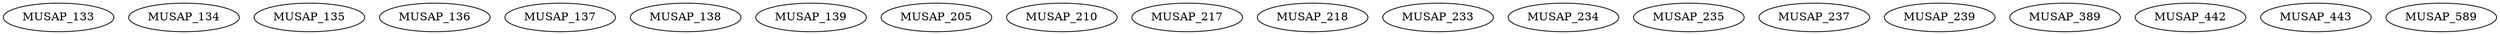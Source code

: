 digraph G {
    MUSAP_133;
    MUSAP_134;
    MUSAP_135;
    MUSAP_136;
    MUSAP_137;
    MUSAP_138;
    MUSAP_139;
    MUSAP_205;
    MUSAP_210;
    MUSAP_217;
    MUSAP_218;
    MUSAP_233;
    MUSAP_234;
    MUSAP_235;
    MUSAP_237;
    MUSAP_239;
    MUSAP_389;
    MUSAP_442;
    MUSAP_443;
    MUSAP_589;
}
